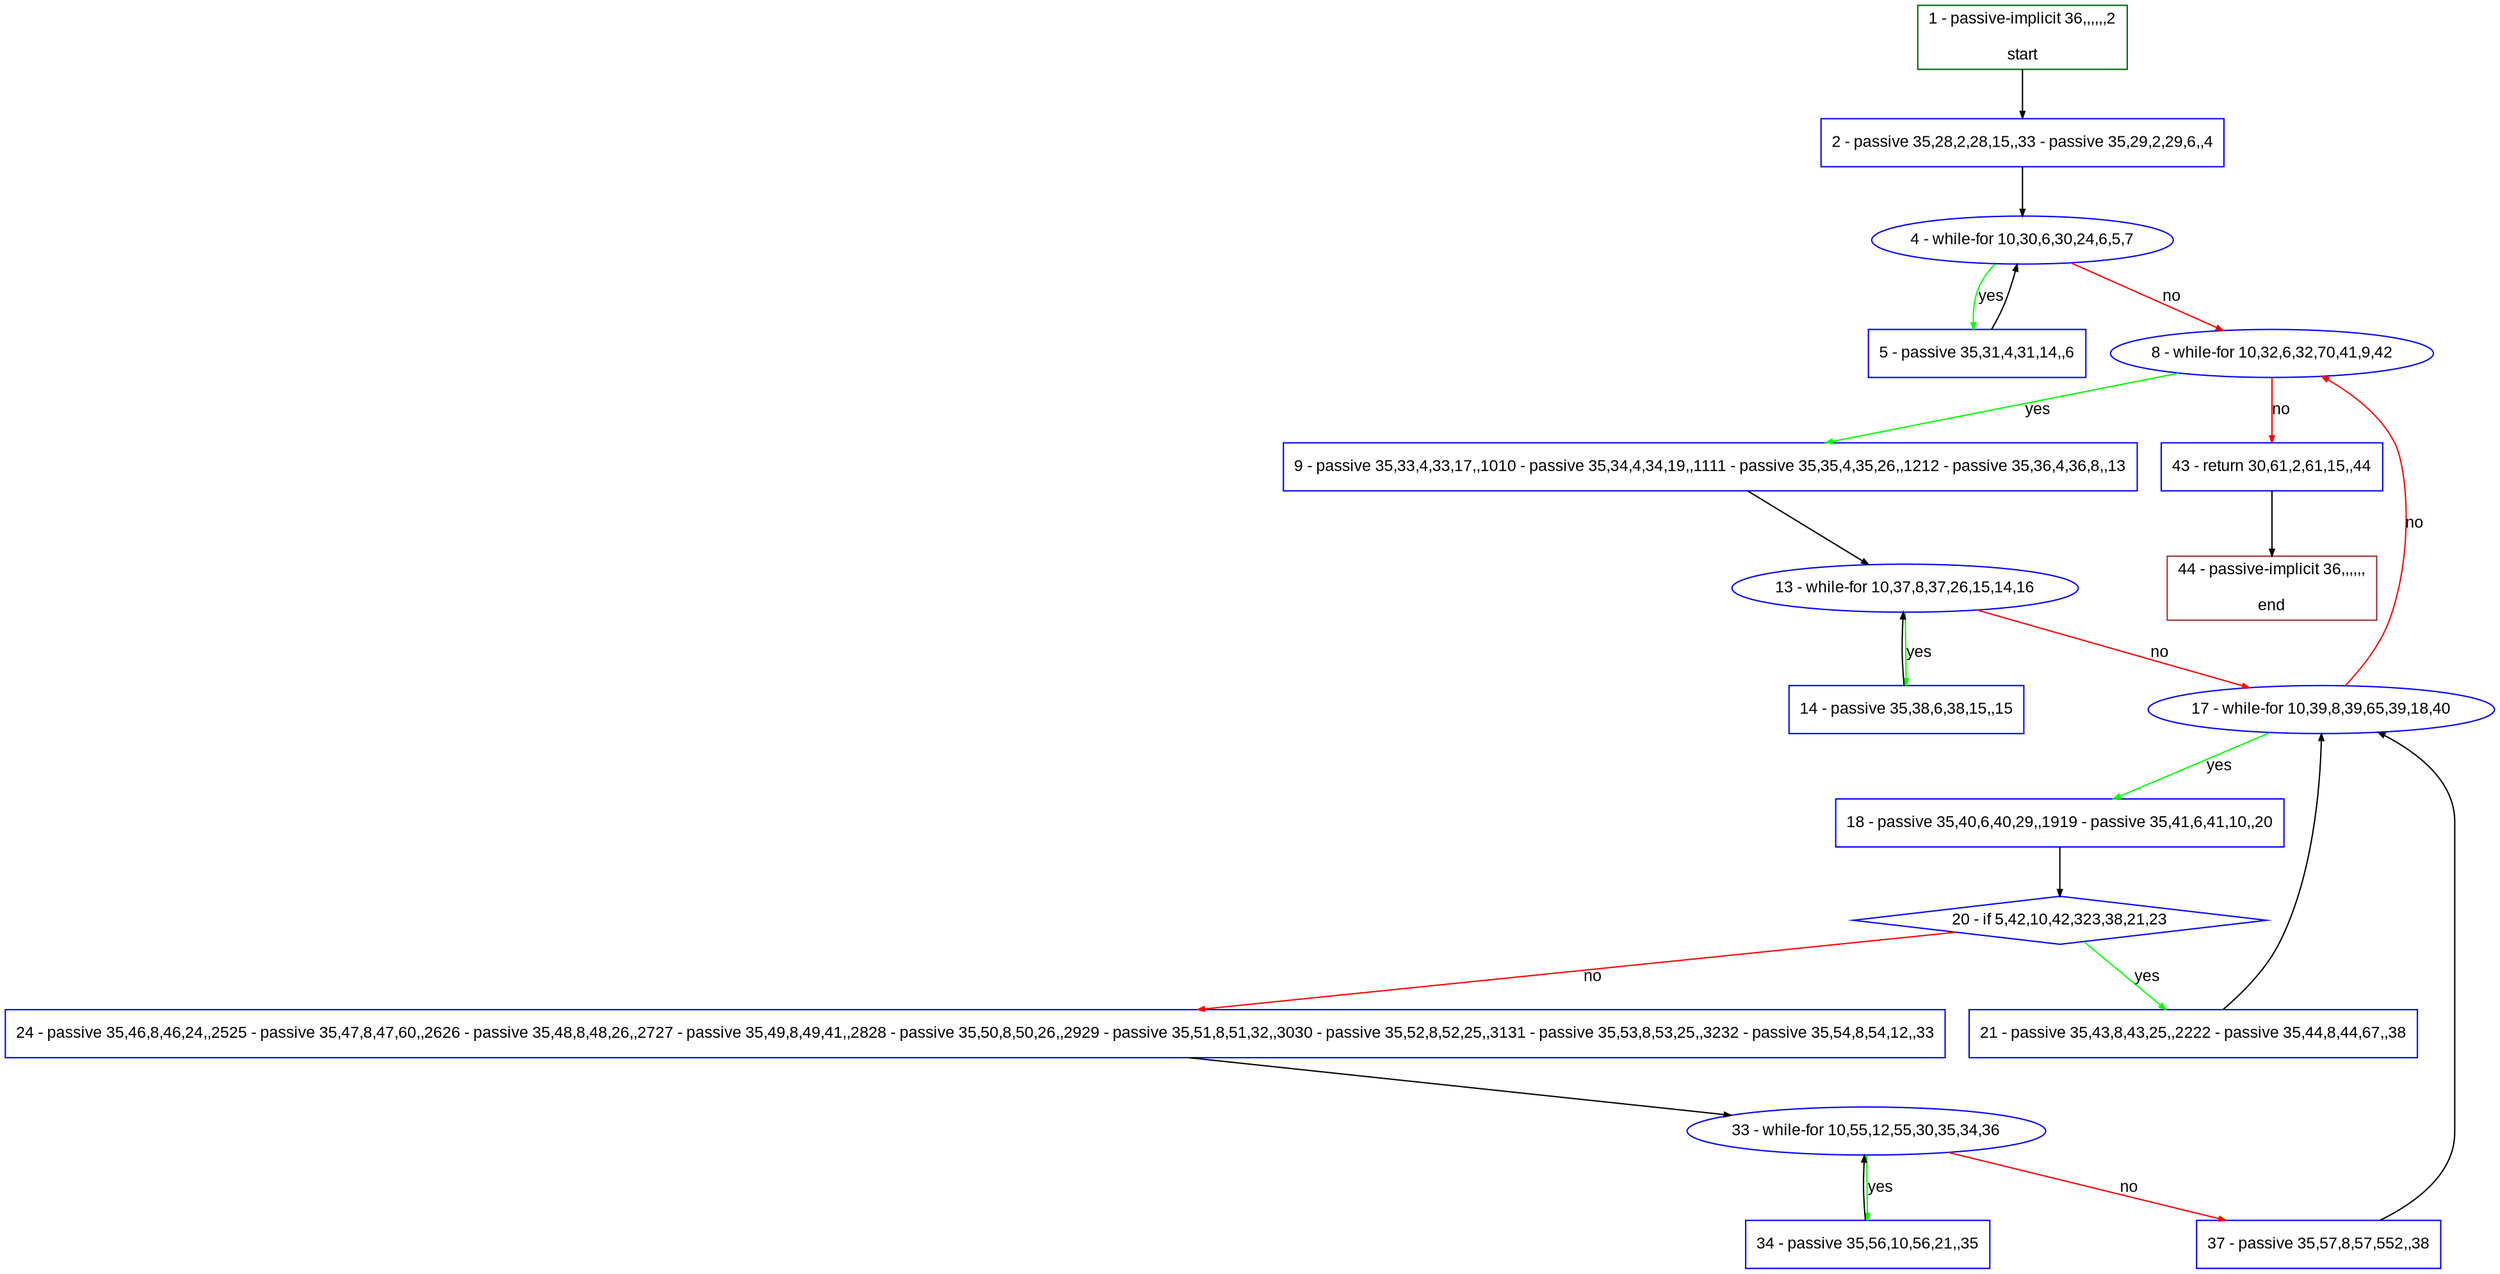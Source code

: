 digraph "" {
  graph [pack="true", label="", fontsize="12", packmode="clust", fontname="Arial", fillcolor="#FFFFCC", bgcolor="white", style="rounded,filled", compound="true"];
  node [node_initialized="no", label="", color="grey", fontsize="12", fillcolor="white", fontname="Arial", style="filled", shape="rectangle", compound="true", fixedsize="false"];
  edge [fontcolor="black", arrowhead="normal", arrowtail="none", arrowsize="0.5", ltail="", label="", color="black", fontsize="12", lhead="", fontname="Arial", dir="forward", compound="true"];
  __N1 [label="2 - passive 35,28,2,28,15,,33 - passive 35,29,2,29,6,,4", color="#0000ff", fillcolor="#ffffff", style="filled", shape="box"];
  __N2 [label="1 - passive-implicit 36,,,,,,2\n\nstart", color="#006400", fillcolor="#ffffff", style="filled", shape="box"];
  __N3 [label="4 - while-for 10,30,6,30,24,6,5,7", color="#0000ff", fillcolor="#ffffff", style="filled", shape="oval"];
  __N4 [label="5 - passive 35,31,4,31,14,,6", color="#0000ff", fillcolor="#ffffff", style="filled", shape="box"];
  __N5 [label="8 - while-for 10,32,6,32,70,41,9,42", color="#0000ff", fillcolor="#ffffff", style="filled", shape="oval"];
  __N6 [label="9 - passive 35,33,4,33,17,,1010 - passive 35,34,4,34,19,,1111 - passive 35,35,4,35,26,,1212 - passive 35,36,4,36,8,,13", color="#0000ff", fillcolor="#ffffff", style="filled", shape="box"];
  __N7 [label="43 - return 30,61,2,61,15,,44", color="#0000ff", fillcolor="#ffffff", style="filled", shape="box"];
  __N8 [label="13 - while-for 10,37,8,37,26,15,14,16", color="#0000ff", fillcolor="#ffffff", style="filled", shape="oval"];
  __N9 [label="14 - passive 35,38,6,38,15,,15", color="#0000ff", fillcolor="#ffffff", style="filled", shape="box"];
  __N10 [label="17 - while-for 10,39,8,39,65,39,18,40", color="#0000ff", fillcolor="#ffffff", style="filled", shape="oval"];
  __N11 [label="18 - passive 35,40,6,40,29,,1919 - passive 35,41,6,41,10,,20", color="#0000ff", fillcolor="#ffffff", style="filled", shape="box"];
  __N12 [label="20 - if 5,42,10,42,323,38,21,23", color="#0000ff", fillcolor="#ffffff", style="filled", shape="diamond"];
  __N13 [label="21 - passive 35,43,8,43,25,,2222 - passive 35,44,8,44,67,,38", color="#0000ff", fillcolor="#ffffff", style="filled", shape="box"];
  __N14 [label="24 - passive 35,46,8,46,24,,2525 - passive 35,47,8,47,60,,2626 - passive 35,48,8,48,26,,2727 - passive 35,49,8,49,41,,2828 - passive 35,50,8,50,26,,2929 - passive 35,51,8,51,32,,3030 - passive 35,52,8,52,25,,3131 - passive 35,53,8,53,25,,3232 - passive 35,54,8,54,12,,33", color="#0000ff", fillcolor="#ffffff", style="filled", shape="box"];
  __N15 [label="33 - while-for 10,55,12,55,30,35,34,36", color="#0000ff", fillcolor="#ffffff", style="filled", shape="oval"];
  __N16 [label="34 - passive 35,56,10,56,21,,35", color="#0000ff", fillcolor="#ffffff", style="filled", shape="box"];
  __N17 [label="37 - passive 35,57,8,57,552,,38", color="#0000ff", fillcolor="#ffffff", style="filled", shape="box"];
  __N18 [label="44 - passive-implicit 36,,,,,,\n\nend", color="#a52a2a", fillcolor="#ffffff", style="filled", shape="box"];
  __N2 -> __N1 [arrowhead="normal", arrowtail="none", color="#000000", label="", dir="forward"];
  __N1 -> __N3 [arrowhead="normal", arrowtail="none", color="#000000", label="", dir="forward"];
  __N3 -> __N4 [arrowhead="normal", arrowtail="none", color="#00ff00", label="yes", dir="forward"];
  __N4 -> __N3 [arrowhead="normal", arrowtail="none", color="#000000", label="", dir="forward"];
  __N3 -> __N5 [arrowhead="normal", arrowtail="none", color="#ff0000", label="no", dir="forward"];
  __N5 -> __N6 [arrowhead="normal", arrowtail="none", color="#00ff00", label="yes", dir="forward"];
  __N5 -> __N7 [arrowhead="normal", arrowtail="none", color="#ff0000", label="no", dir="forward"];
  __N6 -> __N8 [arrowhead="normal", arrowtail="none", color="#000000", label="", dir="forward"];
  __N8 -> __N9 [arrowhead="normal", arrowtail="none", color="#00ff00", label="yes", dir="forward"];
  __N9 -> __N8 [arrowhead="normal", arrowtail="none", color="#000000", label="", dir="forward"];
  __N8 -> __N10 [arrowhead="normal", arrowtail="none", color="#ff0000", label="no", dir="forward"];
  __N10 -> __N5 [arrowhead="normal", arrowtail="none", color="#ff0000", label="no", dir="forward"];
  __N10 -> __N11 [arrowhead="normal", arrowtail="none", color="#00ff00", label="yes", dir="forward"];
  __N11 -> __N12 [arrowhead="normal", arrowtail="none", color="#000000", label="", dir="forward"];
  __N12 -> __N13 [arrowhead="normal", arrowtail="none", color="#00ff00", label="yes", dir="forward"];
  __N12 -> __N14 [arrowhead="normal", arrowtail="none", color="#ff0000", label="no", dir="forward"];
  __N13 -> __N10 [arrowhead="normal", arrowtail="none", color="#000000", label="", dir="forward"];
  __N14 -> __N15 [arrowhead="normal", arrowtail="none", color="#000000", label="", dir="forward"];
  __N15 -> __N16 [arrowhead="normal", arrowtail="none", color="#00ff00", label="yes", dir="forward"];
  __N16 -> __N15 [arrowhead="normal", arrowtail="none", color="#000000", label="", dir="forward"];
  __N15 -> __N17 [arrowhead="normal", arrowtail="none", color="#ff0000", label="no", dir="forward"];
  __N17 -> __N10 [arrowhead="normal", arrowtail="none", color="#000000", label="", dir="forward"];
  __N7 -> __N18 [arrowhead="normal", arrowtail="none", color="#000000", label="", dir="forward"];
}
